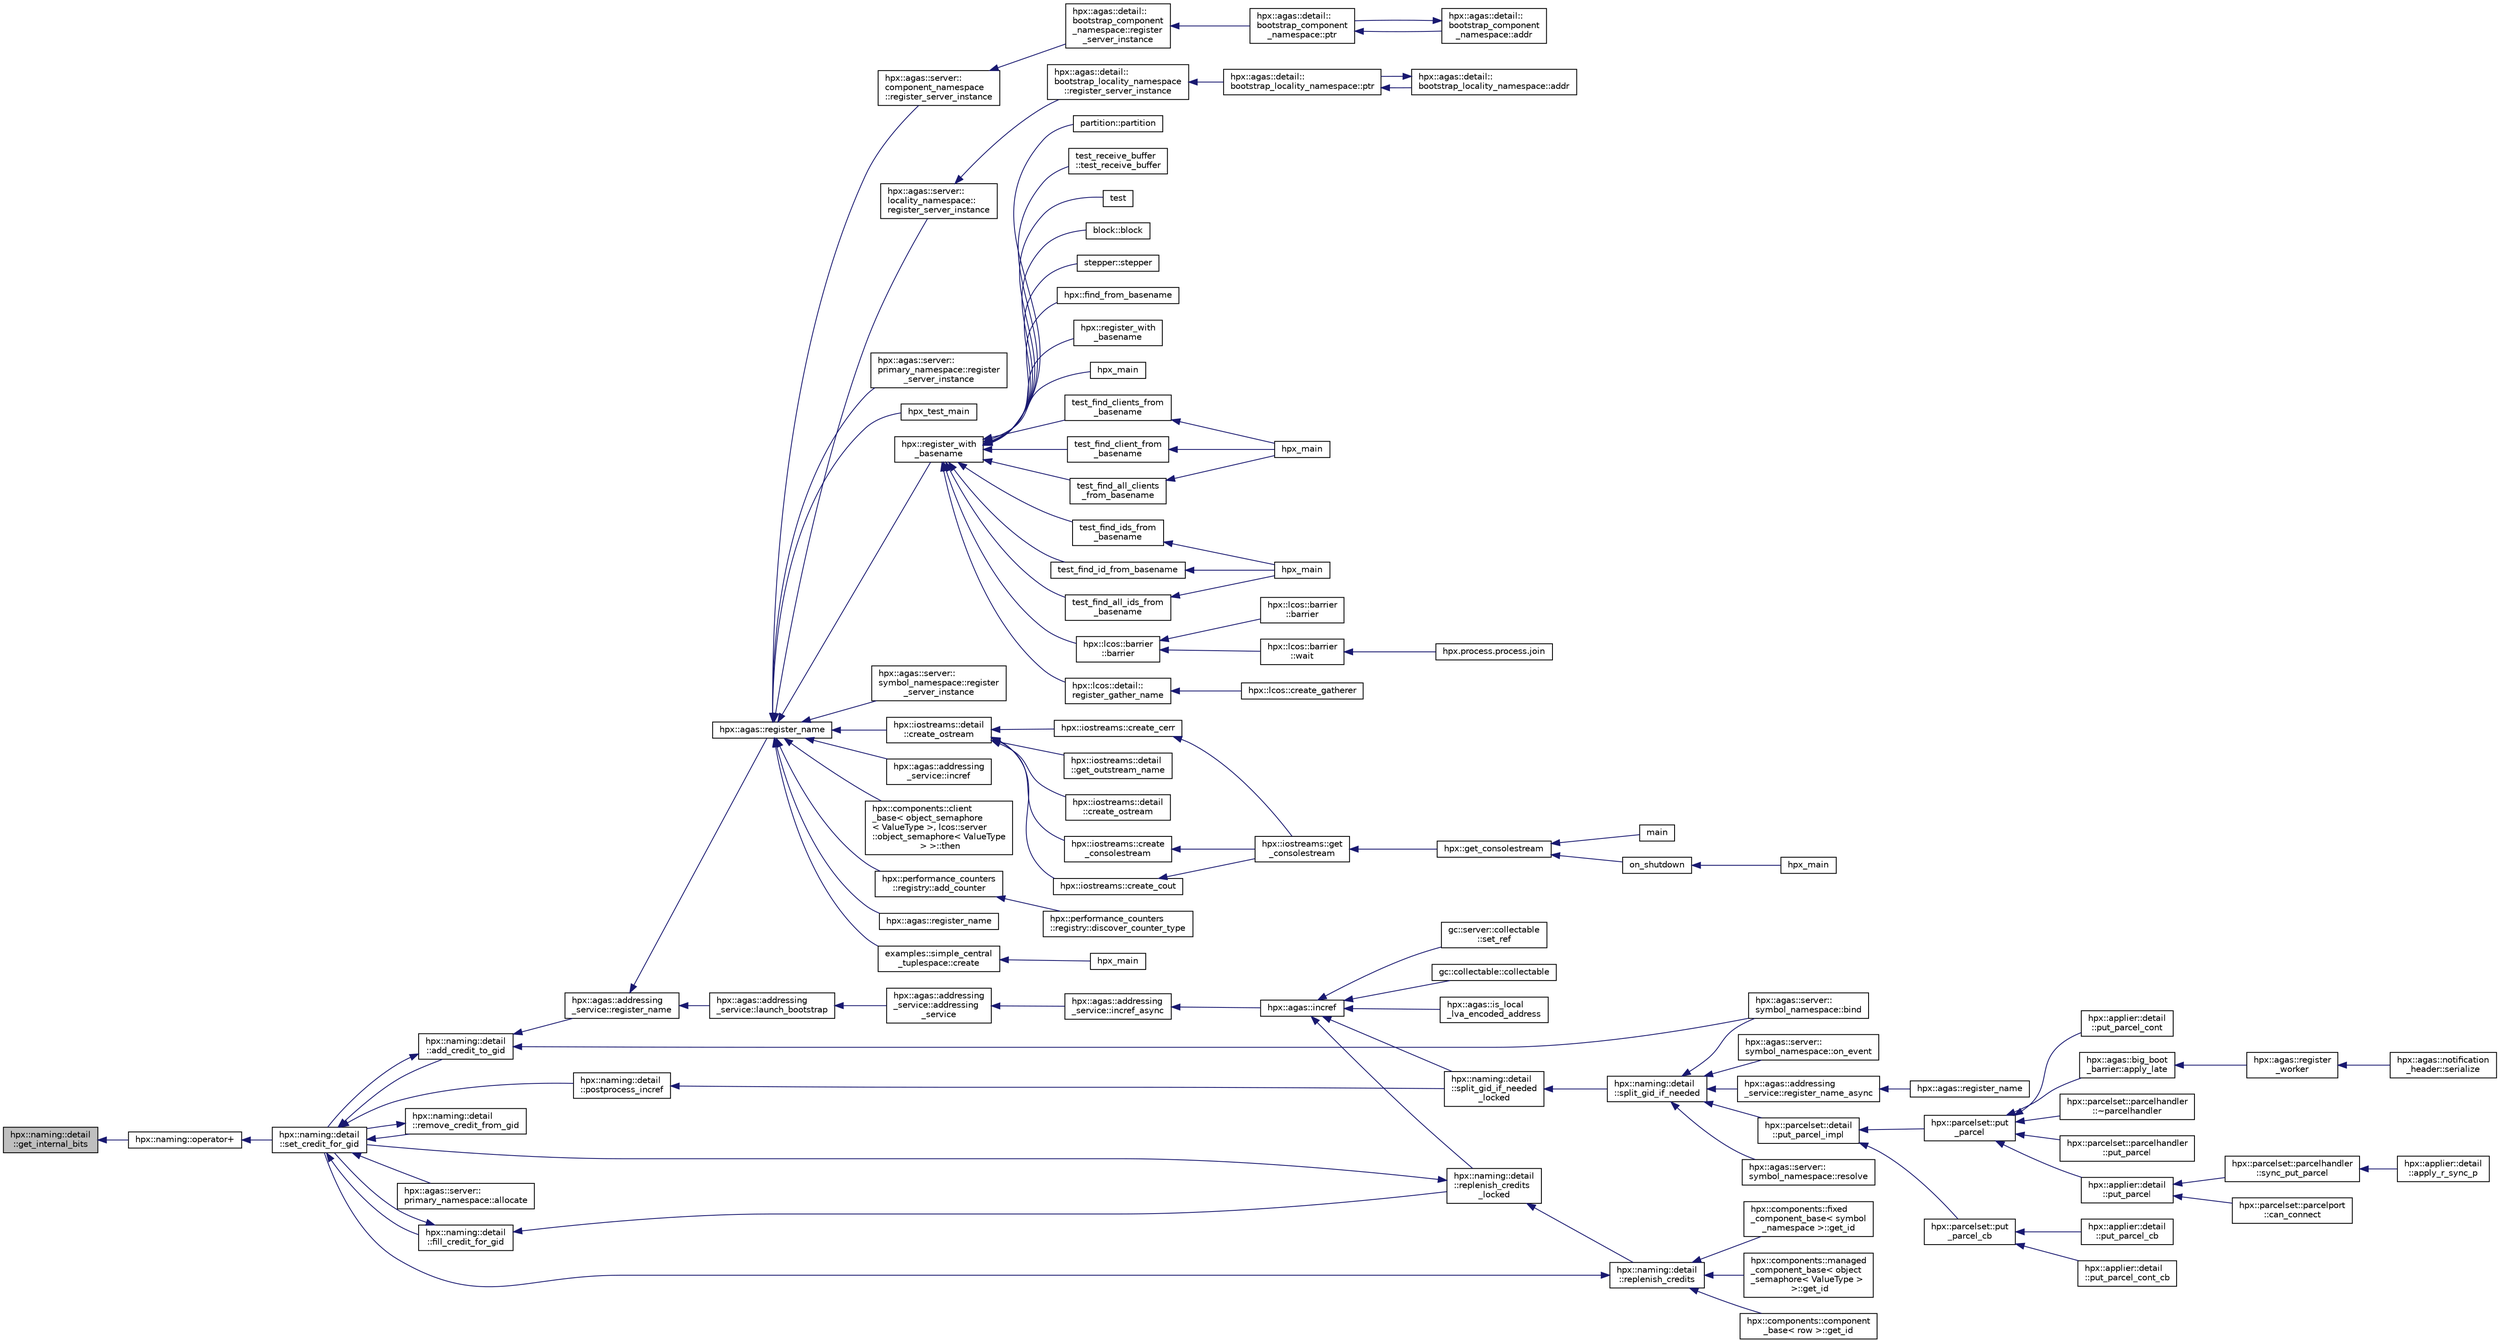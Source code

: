 digraph "hpx::naming::detail::get_internal_bits"
{
  edge [fontname="Helvetica",fontsize="10",labelfontname="Helvetica",labelfontsize="10"];
  node [fontname="Helvetica",fontsize="10",shape=record];
  rankdir="LR";
  Node685 [label="hpx::naming::detail\l::get_internal_bits",height=0.2,width=0.4,color="black", fillcolor="grey75", style="filled", fontcolor="black"];
  Node685 -> Node686 [dir="back",color="midnightblue",fontsize="10",style="solid",fontname="Helvetica"];
  Node686 [label="hpx::naming::operator+",height=0.2,width=0.4,color="black", fillcolor="white", style="filled",URL="$d4/dc9/namespacehpx_1_1naming.html#a6c9fa9568261a3b3fe63b13ecc15d928"];
  Node686 -> Node687 [dir="back",color="midnightblue",fontsize="10",style="solid",fontname="Helvetica"];
  Node687 [label="hpx::naming::detail\l::set_credit_for_gid",height=0.2,width=0.4,color="black", fillcolor="white", style="filled",URL="$d5/d18/namespacehpx_1_1naming_1_1detail.html#a87703193ff814a4e1c912e98e655ec51"];
  Node687 -> Node688 [dir="back",color="midnightblue",fontsize="10",style="solid",fontname="Helvetica"];
  Node688 [label="hpx::naming::detail\l::postprocess_incref",height=0.2,width=0.4,color="black", fillcolor="white", style="filled",URL="$d5/d18/namespacehpx_1_1naming_1_1detail.html#a9d2708b2b1a4087d64195137b077ef1d"];
  Node688 -> Node689 [dir="back",color="midnightblue",fontsize="10",style="solid",fontname="Helvetica"];
  Node689 [label="hpx::naming::detail\l::split_gid_if_needed\l_locked",height=0.2,width=0.4,color="black", fillcolor="white", style="filled",URL="$d5/d18/namespacehpx_1_1naming_1_1detail.html#a8a41d874bb719f702a76d483293d9d56"];
  Node689 -> Node690 [dir="back",color="midnightblue",fontsize="10",style="solid",fontname="Helvetica"];
  Node690 [label="hpx::naming::detail\l::split_gid_if_needed",height=0.2,width=0.4,color="black", fillcolor="white", style="filled",URL="$d5/d18/namespacehpx_1_1naming_1_1detail.html#a106949fcb9087fb6bdca67d048d6568f"];
  Node690 -> Node691 [dir="back",color="midnightblue",fontsize="10",style="solid",fontname="Helvetica"];
  Node691 [label="hpx::agas::addressing\l_service::register_name_async",height=0.2,width=0.4,color="black", fillcolor="white", style="filled",URL="$db/d58/structhpx_1_1agas_1_1addressing__service.html#adfd0ce835927a3c0396b6fc9e9fbb3cf"];
  Node691 -> Node692 [dir="back",color="midnightblue",fontsize="10",style="solid",fontname="Helvetica"];
  Node692 [label="hpx::agas::register_name",height=0.2,width=0.4,color="black", fillcolor="white", style="filled",URL="$dc/d54/namespacehpx_1_1agas.html#adc43905ef74ad9948375f3948b64fc2f"];
  Node690 -> Node693 [dir="back",color="midnightblue",fontsize="10",style="solid",fontname="Helvetica"];
  Node693 [label="hpx::parcelset::detail\l::put_parcel_impl",height=0.2,width=0.4,color="black", fillcolor="white", style="filled",URL="$dc/d4e/namespacehpx_1_1parcelset_1_1detail.html#a0dfe29365976960c7f5db6388e8ce603"];
  Node693 -> Node694 [dir="back",color="midnightblue",fontsize="10",style="solid",fontname="Helvetica"];
  Node694 [label="hpx::parcelset::put\l_parcel",height=0.2,width=0.4,color="black", fillcolor="white", style="filled",URL="$d4/d41/namespacehpx_1_1parcelset.html#a53a9f5c6cf260dc8d06d194c96182b65"];
  Node694 -> Node695 [dir="back",color="midnightblue",fontsize="10",style="solid",fontname="Helvetica"];
  Node695 [label="hpx::applier::detail\l::put_parcel",height=0.2,width=0.4,color="black", fillcolor="white", style="filled",URL="$d1/d2a/namespacehpx_1_1applier_1_1detail.html#a4d568b8071bb894a09fabfba232c2663"];
  Node695 -> Node696 [dir="back",color="midnightblue",fontsize="10",style="solid",fontname="Helvetica"];
  Node696 [label="hpx::parcelset::parcelhandler\l::sync_put_parcel",height=0.2,width=0.4,color="black", fillcolor="white", style="filled",URL="$d4/d2f/classhpx_1_1parcelset_1_1parcelhandler.html#ad478f8b244ec822fcbcb84aa67b17497"];
  Node696 -> Node697 [dir="back",color="midnightblue",fontsize="10",style="solid",fontname="Helvetica"];
  Node697 [label="hpx::applier::detail\l::apply_r_sync_p",height=0.2,width=0.4,color="black", fillcolor="white", style="filled",URL="$d1/d2a/namespacehpx_1_1applier_1_1detail.html#ab69485311adeb590afa621a4b4be595d"];
  Node695 -> Node698 [dir="back",color="midnightblue",fontsize="10",style="solid",fontname="Helvetica"];
  Node698 [label="hpx::parcelset::parcelport\l::can_connect",height=0.2,width=0.4,color="black", fillcolor="white", style="filled",URL="$d9/d67/classhpx_1_1parcelset_1_1parcelport.html#a68bd6750625124e4de6309e74283a767"];
  Node694 -> Node699 [dir="back",color="midnightblue",fontsize="10",style="solid",fontname="Helvetica"];
  Node699 [label="hpx::applier::detail\l::put_parcel_cont",height=0.2,width=0.4,color="black", fillcolor="white", style="filled",URL="$d1/d2a/namespacehpx_1_1applier_1_1detail.html#aa5119ce6a8f642d2bacf23dc42ade0f9"];
  Node694 -> Node700 [dir="back",color="midnightblue",fontsize="10",style="solid",fontname="Helvetica"];
  Node700 [label="hpx::agas::big_boot\l_barrier::apply_late",height=0.2,width=0.4,color="black", fillcolor="white", style="filled",URL="$d8/db6/structhpx_1_1agas_1_1big__boot__barrier.html#a9148a04a25bea5a37d77b3ff20e1ebfb"];
  Node700 -> Node701 [dir="back",color="midnightblue",fontsize="10",style="solid",fontname="Helvetica"];
  Node701 [label="hpx::agas::register\l_worker",height=0.2,width=0.4,color="black", fillcolor="white", style="filled",URL="$dc/d54/namespacehpx_1_1agas.html#a3c98dc053a97fca0f3f3b5719d9f8336"];
  Node701 -> Node702 [dir="back",color="midnightblue",fontsize="10",style="solid",fontname="Helvetica"];
  Node702 [label="hpx::agas::notification\l_header::serialize",height=0.2,width=0.4,color="black", fillcolor="white", style="filled",URL="$de/dae/structhpx_1_1agas_1_1notification__header.html#aa028cf0e80baf9259523c340c4568634"];
  Node694 -> Node703 [dir="back",color="midnightblue",fontsize="10",style="solid",fontname="Helvetica"];
  Node703 [label="hpx::parcelset::parcelhandler\l::~parcelhandler",height=0.2,width=0.4,color="black", fillcolor="white", style="filled",URL="$d4/d2f/classhpx_1_1parcelset_1_1parcelhandler.html#a938c1c4259b1be845dc0197465969a17"];
  Node694 -> Node704 [dir="back",color="midnightblue",fontsize="10",style="solid",fontname="Helvetica"];
  Node704 [label="hpx::parcelset::parcelhandler\l::put_parcel",height=0.2,width=0.4,color="black", fillcolor="white", style="filled",URL="$d4/d2f/classhpx_1_1parcelset_1_1parcelhandler.html#aad45344f98c3f15456325c7270ae5ade"];
  Node693 -> Node705 [dir="back",color="midnightblue",fontsize="10",style="solid",fontname="Helvetica"];
  Node705 [label="hpx::parcelset::put\l_parcel_cb",height=0.2,width=0.4,color="black", fillcolor="white", style="filled",URL="$d4/d41/namespacehpx_1_1parcelset.html#a44a60f48094a44cbb7f52b7807dc56ff"];
  Node705 -> Node706 [dir="back",color="midnightblue",fontsize="10",style="solid",fontname="Helvetica"];
  Node706 [label="hpx::applier::detail\l::put_parcel_cb",height=0.2,width=0.4,color="black", fillcolor="white", style="filled",URL="$d1/d2a/namespacehpx_1_1applier_1_1detail.html#a96b7471f7a59fa4d3d298e562507c339"];
  Node705 -> Node707 [dir="back",color="midnightblue",fontsize="10",style="solid",fontname="Helvetica"];
  Node707 [label="hpx::applier::detail\l::put_parcel_cont_cb",height=0.2,width=0.4,color="black", fillcolor="white", style="filled",URL="$d1/d2a/namespacehpx_1_1applier_1_1detail.html#acb5d7569cd53998c51e4b48f09d62e83"];
  Node690 -> Node708 [dir="back",color="midnightblue",fontsize="10",style="solid",fontname="Helvetica"];
  Node708 [label="hpx::agas::server::\lsymbol_namespace::bind",height=0.2,width=0.4,color="black", fillcolor="white", style="filled",URL="$dc/da6/structhpx_1_1agas_1_1server_1_1symbol__namespace.html#a229ead0876ac8c5754793a2ca68de559"];
  Node690 -> Node709 [dir="back",color="midnightblue",fontsize="10",style="solid",fontname="Helvetica"];
  Node709 [label="hpx::agas::server::\lsymbol_namespace::resolve",height=0.2,width=0.4,color="black", fillcolor="white", style="filled",URL="$dc/da6/structhpx_1_1agas_1_1server_1_1symbol__namespace.html#aec3fc24e40dc96142eb77537945e92d5"];
  Node690 -> Node710 [dir="back",color="midnightblue",fontsize="10",style="solid",fontname="Helvetica"];
  Node710 [label="hpx::agas::server::\lsymbol_namespace::on_event",height=0.2,width=0.4,color="black", fillcolor="white", style="filled",URL="$dc/da6/structhpx_1_1agas_1_1server_1_1symbol__namespace.html#abbfcf18e8d40612e4fa618a39a2fc492"];
  Node687 -> Node711 [dir="back",color="midnightblue",fontsize="10",style="solid",fontname="Helvetica"];
  Node711 [label="hpx::naming::detail\l::add_credit_to_gid",height=0.2,width=0.4,color="black", fillcolor="white", style="filled",URL="$d5/d18/namespacehpx_1_1naming_1_1detail.html#ab13848a91587535a393be4def980e832"];
  Node711 -> Node712 [dir="back",color="midnightblue",fontsize="10",style="solid",fontname="Helvetica"];
  Node712 [label="hpx::agas::addressing\l_service::register_name",height=0.2,width=0.4,color="black", fillcolor="white", style="filled",URL="$db/d58/structhpx_1_1agas_1_1addressing__service.html#a5929d7fd681a5ed692bfbeaa503fc32d",tooltip="Register a global name with a global address (id) "];
  Node712 -> Node713 [dir="back",color="midnightblue",fontsize="10",style="solid",fontname="Helvetica"];
  Node713 [label="hpx::agas::addressing\l_service::launch_bootstrap",height=0.2,width=0.4,color="black", fillcolor="white", style="filled",URL="$db/d58/structhpx_1_1agas_1_1addressing__service.html#a664380be3597d3ca31677b2ae5800e76"];
  Node713 -> Node714 [dir="back",color="midnightblue",fontsize="10",style="solid",fontname="Helvetica"];
  Node714 [label="hpx::agas::addressing\l_service::addressing\l_service",height=0.2,width=0.4,color="black", fillcolor="white", style="filled",URL="$db/d58/structhpx_1_1agas_1_1addressing__service.html#a4cd885b12c530009f44f7372c197d54f"];
  Node714 -> Node715 [dir="back",color="midnightblue",fontsize="10",style="solid",fontname="Helvetica"];
  Node715 [label="hpx::agas::addressing\l_service::incref_async",height=0.2,width=0.4,color="black", fillcolor="white", style="filled",URL="$db/d58/structhpx_1_1agas_1_1addressing__service.html#adae9df2634cf648f129f203c3678c1c1",tooltip="Increment the global reference count for the given id. "];
  Node715 -> Node716 [dir="back",color="midnightblue",fontsize="10",style="solid",fontname="Helvetica"];
  Node716 [label="hpx::agas::incref",height=0.2,width=0.4,color="black", fillcolor="white", style="filled",URL="$dc/d54/namespacehpx_1_1agas.html#aad81d2ea721c1a5692e243ef07bf164f"];
  Node716 -> Node717 [dir="back",color="midnightblue",fontsize="10",style="solid",fontname="Helvetica"];
  Node717 [label="hpx::agas::is_local\l_lva_encoded_address",height=0.2,width=0.4,color="black", fillcolor="white", style="filled",URL="$dc/d54/namespacehpx_1_1agas.html#abb5e5584ed3b536ace8e3f58415e24c2"];
  Node716 -> Node718 [dir="back",color="midnightblue",fontsize="10",style="solid",fontname="Helvetica"];
  Node718 [label="gc::server::collectable\l::set_ref",height=0.2,width=0.4,color="black", fillcolor="white", style="filled",URL="$da/d76/structgc_1_1server_1_1collectable.html#a8e123e39f5a85da593dc15b5f872748d"];
  Node716 -> Node719 [dir="back",color="midnightblue",fontsize="10",style="solid",fontname="Helvetica"];
  Node719 [label="gc::collectable::collectable",height=0.2,width=0.4,color="black", fillcolor="white", style="filled",URL="$da/d23/structgc_1_1collectable.html#a9ac791be34891330ff8192ac2ef68c7c"];
  Node716 -> Node689 [dir="back",color="midnightblue",fontsize="10",style="solid",fontname="Helvetica"];
  Node716 -> Node720 [dir="back",color="midnightblue",fontsize="10",style="solid",fontname="Helvetica"];
  Node720 [label="hpx::naming::detail\l::replenish_credits\l_locked",height=0.2,width=0.4,color="black", fillcolor="white", style="filled",URL="$d5/d18/namespacehpx_1_1naming_1_1detail.html#a011ed4fa9a2f4d4319adc54943fa03d6"];
  Node720 -> Node721 [dir="back",color="midnightblue",fontsize="10",style="solid",fontname="Helvetica"];
  Node721 [label="hpx::naming::detail\l::replenish_credits",height=0.2,width=0.4,color="black", fillcolor="white", style="filled",URL="$d5/d18/namespacehpx_1_1naming_1_1detail.html#aab806d937bd01894af129d3d3cbb22f4"];
  Node721 -> Node722 [dir="back",color="midnightblue",fontsize="10",style="solid",fontname="Helvetica"];
  Node722 [label="hpx::components::component\l_base\< row \>::get_id",height=0.2,width=0.4,color="black", fillcolor="white", style="filled",URL="$d2/de6/classhpx_1_1components_1_1component__base.html#a4c8fd93514039bdf01c48d66d82b19cd"];
  Node721 -> Node723 [dir="back",color="midnightblue",fontsize="10",style="solid",fontname="Helvetica"];
  Node723 [label="hpx::components::fixed\l_component_base\< symbol\l_namespace \>::get_id",height=0.2,width=0.4,color="black", fillcolor="white", style="filled",URL="$df/dfd/classhpx_1_1components_1_1fixed__component__base.html#a3066d2c2779a65cd20ce98b87e4dd4c2"];
  Node721 -> Node724 [dir="back",color="midnightblue",fontsize="10",style="solid",fontname="Helvetica"];
  Node724 [label="hpx::components::managed\l_component_base\< object\l_semaphore\< ValueType \>\l \>::get_id",height=0.2,width=0.4,color="black", fillcolor="white", style="filled",URL="$d1/d7b/classhpx_1_1components_1_1managed__component__base.html#ac026850ad861e1da5393943cf5751708"];
  Node721 -> Node687 [dir="back",color="midnightblue",fontsize="10",style="solid",fontname="Helvetica"];
  Node720 -> Node687 [dir="back",color="midnightblue",fontsize="10",style="solid",fontname="Helvetica"];
  Node712 -> Node725 [dir="back",color="midnightblue",fontsize="10",style="solid",fontname="Helvetica"];
  Node725 [label="hpx::agas::register_name",height=0.2,width=0.4,color="black", fillcolor="white", style="filled",URL="$dc/d54/namespacehpx_1_1agas.html#a3812793adbf5e7d8c6b468595ac0823f"];
  Node725 -> Node726 [dir="back",color="midnightblue",fontsize="10",style="solid",fontname="Helvetica"];
  Node726 [label="hpx::register_with\l_basename",height=0.2,width=0.4,color="black", fillcolor="white", style="filled",URL="$d8/d83/namespacehpx.html#acf88178dc8c98cb0d7396325b3ccffdd",tooltip="Register the given id using the given base name. "];
  Node726 -> Node727 [dir="back",color="midnightblue",fontsize="10",style="solid",fontname="Helvetica"];
  Node727 [label="stepper::stepper",height=0.2,width=0.4,color="black", fillcolor="white", style="filled",URL="$d0/da6/structstepper.html#a3d3b661e2502d80c80775c190f5585e2"];
  Node726 -> Node728 [dir="back",color="midnightblue",fontsize="10",style="solid",fontname="Helvetica"];
  Node728 [label="hpx::lcos::barrier\l::barrier",height=0.2,width=0.4,color="black", fillcolor="white", style="filled",URL="$d9/dab/classhpx_1_1lcos_1_1barrier.html#ae8e5bad1b2828970404b5d280137d579"];
  Node728 -> Node729 [dir="back",color="midnightblue",fontsize="10",style="solid",fontname="Helvetica"];
  Node729 [label="hpx::lcos::barrier\l::barrier",height=0.2,width=0.4,color="black", fillcolor="white", style="filled",URL="$d9/dab/classhpx_1_1lcos_1_1barrier.html#a8a9fc05508fad7cd1d8014bee0e1d221"];
  Node728 -> Node730 [dir="back",color="midnightblue",fontsize="10",style="solid",fontname="Helvetica"];
  Node730 [label="hpx::lcos::barrier\l::wait",height=0.2,width=0.4,color="black", fillcolor="white", style="filled",URL="$d9/dab/classhpx_1_1lcos_1_1barrier.html#a1fcac5ce49dd1b9800affc8c8b84e4c9"];
  Node730 -> Node731 [dir="back",color="midnightblue",fontsize="10",style="solid",fontname="Helvetica"];
  Node731 [label="hpx.process.process.join",height=0.2,width=0.4,color="black", fillcolor="white", style="filled",URL="$d3/d41/classhpx_1_1process_1_1process.html#acc7ec4687f3bf5ae121ef7b494d991d8"];
  Node726 -> Node732 [dir="back",color="midnightblue",fontsize="10",style="solid",fontname="Helvetica"];
  Node732 [label="hpx::find_from_basename",height=0.2,width=0.4,color="black", fillcolor="white", style="filled",URL="$d8/d83/namespacehpx.html#a02d4c4317d9d663b22c2e47aab0b56df",tooltip="Return registered id from the given base name and sequence number. "];
  Node726 -> Node733 [dir="back",color="midnightblue",fontsize="10",style="solid",fontname="Helvetica"];
  Node733 [label="hpx::register_with\l_basename",height=0.2,width=0.4,color="black", fillcolor="white", style="filled",URL="$d8/d83/namespacehpx.html#a09a6c6ffc84d21df225c3f5730de31d0"];
  Node726 -> Node734 [dir="back",color="midnightblue",fontsize="10",style="solid",fontname="Helvetica"];
  Node734 [label="hpx_main",height=0.2,width=0.4,color="black", fillcolor="white", style="filled",URL="$db/d8d/duplicate__id__registration__1596_8cpp.html#aefd26dd818037509b2241068d57e3e1d"];
  Node726 -> Node735 [dir="back",color="midnightblue",fontsize="10",style="solid",fontname="Helvetica"];
  Node735 [label="test_find_all_clients\l_from_basename",height=0.2,width=0.4,color="black", fillcolor="white", style="filled",URL="$dc/d15/find__clients__from__prefix_8cpp.html#aa57a9747db04f3feb78e2e423232d1f9"];
  Node735 -> Node736 [dir="back",color="midnightblue",fontsize="10",style="solid",fontname="Helvetica"];
  Node736 [label="hpx_main",height=0.2,width=0.4,color="black", fillcolor="white", style="filled",URL="$dc/d15/find__clients__from__prefix_8cpp.html#aefd26dd818037509b2241068d57e3e1d"];
  Node726 -> Node737 [dir="back",color="midnightblue",fontsize="10",style="solid",fontname="Helvetica"];
  Node737 [label="test_find_clients_from\l_basename",height=0.2,width=0.4,color="black", fillcolor="white", style="filled",URL="$dc/d15/find__clients__from__prefix_8cpp.html#a6fef840f56014443521cc99c2d9d781c"];
  Node737 -> Node736 [dir="back",color="midnightblue",fontsize="10",style="solid",fontname="Helvetica"];
  Node726 -> Node738 [dir="back",color="midnightblue",fontsize="10",style="solid",fontname="Helvetica"];
  Node738 [label="test_find_client_from\l_basename",height=0.2,width=0.4,color="black", fillcolor="white", style="filled",URL="$dc/d15/find__clients__from__prefix_8cpp.html#a61a7f45bc9dd018d57ea2230824dab25"];
  Node738 -> Node736 [dir="back",color="midnightblue",fontsize="10",style="solid",fontname="Helvetica"];
  Node726 -> Node739 [dir="back",color="midnightblue",fontsize="10",style="solid",fontname="Helvetica"];
  Node739 [label="test_find_all_ids_from\l_basename",height=0.2,width=0.4,color="black", fillcolor="white", style="filled",URL="$dc/df3/find__ids__from__prefix_8cpp.html#a369302d85871c563e109f575d4c3d29c"];
  Node739 -> Node740 [dir="back",color="midnightblue",fontsize="10",style="solid",fontname="Helvetica"];
  Node740 [label="hpx_main",height=0.2,width=0.4,color="black", fillcolor="white", style="filled",URL="$dc/df3/find__ids__from__prefix_8cpp.html#aefd26dd818037509b2241068d57e3e1d"];
  Node726 -> Node741 [dir="back",color="midnightblue",fontsize="10",style="solid",fontname="Helvetica"];
  Node741 [label="test_find_ids_from\l_basename",height=0.2,width=0.4,color="black", fillcolor="white", style="filled",URL="$dc/df3/find__ids__from__prefix_8cpp.html#a4526a7a41c258e2aedcdabd4ece4f4ba"];
  Node741 -> Node740 [dir="back",color="midnightblue",fontsize="10",style="solid",fontname="Helvetica"];
  Node726 -> Node742 [dir="back",color="midnightblue",fontsize="10",style="solid",fontname="Helvetica"];
  Node742 [label="test_find_id_from_basename",height=0.2,width=0.4,color="black", fillcolor="white", style="filled",URL="$dc/df3/find__ids__from__prefix_8cpp.html#a35b932e250f78d774db87c971e42adce"];
  Node742 -> Node740 [dir="back",color="midnightblue",fontsize="10",style="solid",fontname="Helvetica"];
  Node726 -> Node743 [dir="back",color="midnightblue",fontsize="10",style="solid",fontname="Helvetica"];
  Node743 [label="hpx::lcos::detail::\lregister_gather_name",height=0.2,width=0.4,color="black", fillcolor="white", style="filled",URL="$d4/d6c/namespacehpx_1_1lcos_1_1detail.html#afb3d3eafe04150308d004869a96242b3"];
  Node743 -> Node744 [dir="back",color="midnightblue",fontsize="10",style="solid",fontname="Helvetica"];
  Node744 [label="hpx::lcos::create_gatherer",height=0.2,width=0.4,color="black", fillcolor="white", style="filled",URL="$d2/dc9/namespacehpx_1_1lcos.html#aaa3e2a825ca566eee4e3c0cfc19b5dc3"];
  Node726 -> Node745 [dir="back",color="midnightblue",fontsize="10",style="solid",fontname="Helvetica"];
  Node745 [label="partition::partition",height=0.2,width=0.4,color="black", fillcolor="white", style="filled",URL="$d3/d98/structpartition.html#a949115c70a8ed7802ec756677063507b"];
  Node726 -> Node746 [dir="back",color="midnightblue",fontsize="10",style="solid",fontname="Helvetica"];
  Node746 [label="test_receive_buffer\l::test_receive_buffer",height=0.2,width=0.4,color="black", fillcolor="white", style="filled",URL="$d1/d2e/structtest__receive__buffer.html#a501e8703c3a9d33b23c67cc3782a3052"];
  Node726 -> Node747 [dir="back",color="midnightblue",fontsize="10",style="solid",fontname="Helvetica"];
  Node747 [label="test",height=0.2,width=0.4,color="black", fillcolor="white", style="filled",URL="$db/d95/register__with__basename__1804_8cpp.html#ae1a3968e7947464bee7714f6d43b7002"];
  Node726 -> Node748 [dir="back",color="midnightblue",fontsize="10",style="solid",fontname="Helvetica"];
  Node748 [label="block::block",height=0.2,width=0.4,color="black", fillcolor="white", style="filled",URL="$d1/d7f/structblock.html#ad2fe04030b850ffa3f213c85f848c0c9"];
  Node725 -> Node749 [dir="back",color="midnightblue",fontsize="10",style="solid",fontname="Helvetica"];
  Node749 [label="hpx::agas::addressing\l_service::incref",height=0.2,width=0.4,color="black", fillcolor="white", style="filled",URL="$db/d58/structhpx_1_1agas_1_1addressing__service.html#a77add8ef493b3ff577876bbbde8b2ead"];
  Node725 -> Node750 [dir="back",color="midnightblue",fontsize="10",style="solid",fontname="Helvetica"];
  Node750 [label="hpx::components::client\l_base\< object_semaphore\l\< ValueType \>, lcos::server\l::object_semaphore\< ValueType\l \> \>::then",height=0.2,width=0.4,color="black", fillcolor="white", style="filled",URL="$d9/dad/classhpx_1_1components_1_1client__base.html#a195e205b5917c50455e9eab169045a2f"];
  Node725 -> Node751 [dir="back",color="midnightblue",fontsize="10",style="solid",fontname="Helvetica"];
  Node751 [label="hpx::agas::server::\lcomponent_namespace\l::register_server_instance",height=0.2,width=0.4,color="black", fillcolor="white", style="filled",URL="$d4/dc8/structhpx_1_1agas_1_1server_1_1component__namespace.html#aa114cf679cc56f70c05ab18aff971ecb"];
  Node751 -> Node752 [dir="back",color="midnightblue",fontsize="10",style="solid",fontname="Helvetica"];
  Node752 [label="hpx::agas::detail::\lbootstrap_component\l_namespace::register\l_server_instance",height=0.2,width=0.4,color="black", fillcolor="white", style="filled",URL="$d4/db7/structhpx_1_1agas_1_1detail_1_1bootstrap__component__namespace.html#abbc31dcbeb87361092d40afcfbd456b8"];
  Node752 -> Node753 [dir="back",color="midnightblue",fontsize="10",style="solid",fontname="Helvetica"];
  Node753 [label="hpx::agas::detail::\lbootstrap_component\l_namespace::ptr",height=0.2,width=0.4,color="black", fillcolor="white", style="filled",URL="$d4/db7/structhpx_1_1agas_1_1detail_1_1bootstrap__component__namespace.html#a2ddc1b51e40d6b5c32f7eeba52a7527d"];
  Node753 -> Node754 [dir="back",color="midnightblue",fontsize="10",style="solid",fontname="Helvetica"];
  Node754 [label="hpx::agas::detail::\lbootstrap_component\l_namespace::addr",height=0.2,width=0.4,color="black", fillcolor="white", style="filled",URL="$d4/db7/structhpx_1_1agas_1_1detail_1_1bootstrap__component__namespace.html#a4947343cef580d3a72f9fcb6803a54b1"];
  Node754 -> Node753 [dir="back",color="midnightblue",fontsize="10",style="solid",fontname="Helvetica"];
  Node725 -> Node755 [dir="back",color="midnightblue",fontsize="10",style="solid",fontname="Helvetica"];
  Node755 [label="hpx::agas::register_name",height=0.2,width=0.4,color="black", fillcolor="white", style="filled",URL="$dc/d54/namespacehpx_1_1agas.html#a2430195ce3eb5a044693ffff42ac4124"];
  Node725 -> Node756 [dir="back",color="midnightblue",fontsize="10",style="solid",fontname="Helvetica"];
  Node756 [label="hpx::agas::server::\llocality_namespace::\lregister_server_instance",height=0.2,width=0.4,color="black", fillcolor="white", style="filled",URL="$dc/d72/structhpx_1_1agas_1_1server_1_1locality__namespace.html#af1491746c7368e3824c99bc100f18734"];
  Node756 -> Node757 [dir="back",color="midnightblue",fontsize="10",style="solid",fontname="Helvetica"];
  Node757 [label="hpx::agas::detail::\lbootstrap_locality_namespace\l::register_server_instance",height=0.2,width=0.4,color="black", fillcolor="white", style="filled",URL="$d2/d28/structhpx_1_1agas_1_1detail_1_1bootstrap__locality__namespace.html#ae300573bed5ba4de244854736bc93372"];
  Node757 -> Node758 [dir="back",color="midnightblue",fontsize="10",style="solid",fontname="Helvetica"];
  Node758 [label="hpx::agas::detail::\lbootstrap_locality_namespace::ptr",height=0.2,width=0.4,color="black", fillcolor="white", style="filled",URL="$d2/d28/structhpx_1_1agas_1_1detail_1_1bootstrap__locality__namespace.html#a5d4dcef228d9a8e6040f2e404546a7b8"];
  Node758 -> Node759 [dir="back",color="midnightblue",fontsize="10",style="solid",fontname="Helvetica"];
  Node759 [label="hpx::agas::detail::\lbootstrap_locality_namespace::addr",height=0.2,width=0.4,color="black", fillcolor="white", style="filled",URL="$d2/d28/structhpx_1_1agas_1_1detail_1_1bootstrap__locality__namespace.html#a6a5b1a39f25283d49aae9a42b5c4388a"];
  Node759 -> Node758 [dir="back",color="midnightblue",fontsize="10",style="solid",fontname="Helvetica"];
  Node725 -> Node760 [dir="back",color="midnightblue",fontsize="10",style="solid",fontname="Helvetica"];
  Node760 [label="hpx::agas::server::\lprimary_namespace::register\l_server_instance",height=0.2,width=0.4,color="black", fillcolor="white", style="filled",URL="$d7/d3a/structhpx_1_1agas_1_1server_1_1primary__namespace.html#a8d3a53331e87a1a6a16a53a0f5c5d759"];
  Node725 -> Node761 [dir="back",color="midnightblue",fontsize="10",style="solid",fontname="Helvetica"];
  Node761 [label="hpx_test_main",height=0.2,width=0.4,color="black", fillcolor="white", style="filled",URL="$d9/deb/refcnted__symbol__to__local__object_8cpp.html#a9a1c75cfa4bc8637fb9e22dfdca0891a"];
  Node725 -> Node762 [dir="back",color="midnightblue",fontsize="10",style="solid",fontname="Helvetica"];
  Node762 [label="hpx::performance_counters\l::registry::add_counter",height=0.2,width=0.4,color="black", fillcolor="white", style="filled",URL="$d2/d02/classhpx_1_1performance__counters_1_1registry.html#a161780fff85c669515be3253f0e29fa5",tooltip="Add an existing performance counter instance to the registry. "];
  Node762 -> Node763 [dir="back",color="midnightblue",fontsize="10",style="solid",fontname="Helvetica"];
  Node763 [label="hpx::performance_counters\l::registry::discover_counter_type",height=0.2,width=0.4,color="black", fillcolor="white", style="filled",URL="$d2/d02/classhpx_1_1performance__counters_1_1registry.html#af060ad9ba59fefe302c89bd8e80227d9"];
  Node725 -> Node764 [dir="back",color="midnightblue",fontsize="10",style="solid",fontname="Helvetica"];
  Node764 [label="examples::simple_central\l_tuplespace::create",height=0.2,width=0.4,color="black", fillcolor="white", style="filled",URL="$d5/d1b/classexamples_1_1simple__central__tuplespace.html#a56c807f1fdd13e282e0ab8f45fdcf0b7"];
  Node764 -> Node765 [dir="back",color="midnightblue",fontsize="10",style="solid",fontname="Helvetica"];
  Node765 [label="hpx_main",height=0.2,width=0.4,color="black", fillcolor="white", style="filled",URL="$d1/d7b/simple__central__tuplespace__client_8cpp.html#aefd26dd818037509b2241068d57e3e1d"];
  Node725 -> Node766 [dir="back",color="midnightblue",fontsize="10",style="solid",fontname="Helvetica"];
  Node766 [label="hpx::iostreams::detail\l::create_ostream",height=0.2,width=0.4,color="black", fillcolor="white", style="filled",URL="$de/d26/namespacehpx_1_1iostreams_1_1detail.html#a2532c6c409d765cc96f0f062dd1807ea"];
  Node766 -> Node767 [dir="back",color="midnightblue",fontsize="10",style="solid",fontname="Helvetica"];
  Node767 [label="hpx::iostreams::detail\l::get_outstream_name",height=0.2,width=0.4,color="black", fillcolor="white", style="filled",URL="$de/d26/namespacehpx_1_1iostreams_1_1detail.html#a4e5f42733aacfd1b6f845141cc8bd755"];
  Node766 -> Node768 [dir="back",color="midnightblue",fontsize="10",style="solid",fontname="Helvetica"];
  Node768 [label="hpx::iostreams::detail\l::create_ostream",height=0.2,width=0.4,color="black", fillcolor="white", style="filled",URL="$de/d26/namespacehpx_1_1iostreams_1_1detail.html#a6a1ed0a7709d7cba5b0feb9d3752fb31"];
  Node766 -> Node769 [dir="back",color="midnightblue",fontsize="10",style="solid",fontname="Helvetica"];
  Node769 [label="hpx::iostreams::create_cout",height=0.2,width=0.4,color="black", fillcolor="white", style="filled",URL="$dd/d1d/namespacehpx_1_1iostreams.html#a9a178fadf70f9b3c6f74274409a7bc69"];
  Node769 -> Node770 [dir="back",color="midnightblue",fontsize="10",style="solid",fontname="Helvetica"];
  Node770 [label="hpx::iostreams::get\l_consolestream",height=0.2,width=0.4,color="black", fillcolor="white", style="filled",URL="$dd/d1d/namespacehpx_1_1iostreams.html#ac4a2ed792a4f5bdcb286ba83f5cd261d"];
  Node770 -> Node771 [dir="back",color="midnightblue",fontsize="10",style="solid",fontname="Helvetica"];
  Node771 [label="hpx::get_consolestream",height=0.2,width=0.4,color="black", fillcolor="white", style="filled",URL="$d8/d83/namespacehpx.html#af305e0b2731f998440d87c7500187a11"];
  Node771 -> Node772 [dir="back",color="midnightblue",fontsize="10",style="solid",fontname="Helvetica"];
  Node772 [label="main",height=0.2,width=0.4,color="black", fillcolor="white", style="filled",URL="$db/dd0/lost__output__2236_8cpp.html#a3c04138a5bfe5d72780bb7e82a18e627"];
  Node771 -> Node773 [dir="back",color="midnightblue",fontsize="10",style="solid",fontname="Helvetica"];
  Node773 [label="on_shutdown",height=0.2,width=0.4,color="black", fillcolor="white", style="filled",URL="$de/d67/no__output__1173_8cpp.html#ada3655c097ed162539aadedb0de3673b"];
  Node773 -> Node774 [dir="back",color="midnightblue",fontsize="10",style="solid",fontname="Helvetica"];
  Node774 [label="hpx_main",height=0.2,width=0.4,color="black", fillcolor="white", style="filled",URL="$de/d67/no__output__1173_8cpp.html#a4ca51ec94fa82421fc621b58eef7b01c"];
  Node766 -> Node775 [dir="back",color="midnightblue",fontsize="10",style="solid",fontname="Helvetica"];
  Node775 [label="hpx::iostreams::create_cerr",height=0.2,width=0.4,color="black", fillcolor="white", style="filled",URL="$dd/d1d/namespacehpx_1_1iostreams.html#aecf4f2ddc53a24fe917ce7cca0bda378"];
  Node775 -> Node770 [dir="back",color="midnightblue",fontsize="10",style="solid",fontname="Helvetica"];
  Node766 -> Node776 [dir="back",color="midnightblue",fontsize="10",style="solid",fontname="Helvetica"];
  Node776 [label="hpx::iostreams::create\l_consolestream",height=0.2,width=0.4,color="black", fillcolor="white", style="filled",URL="$dd/d1d/namespacehpx_1_1iostreams.html#ade2ebf54e04b80ddcf3c31dd0bad5ece"];
  Node776 -> Node770 [dir="back",color="midnightblue",fontsize="10",style="solid",fontname="Helvetica"];
  Node725 -> Node777 [dir="back",color="midnightblue",fontsize="10",style="solid",fontname="Helvetica"];
  Node777 [label="hpx::agas::server::\lsymbol_namespace::register\l_server_instance",height=0.2,width=0.4,color="black", fillcolor="white", style="filled",URL="$dc/da6/structhpx_1_1agas_1_1server_1_1symbol__namespace.html#ac7de45f2a45cfccf925b88563f61efb0"];
  Node711 -> Node687 [dir="back",color="midnightblue",fontsize="10",style="solid",fontname="Helvetica"];
  Node711 -> Node708 [dir="back",color="midnightblue",fontsize="10",style="solid",fontname="Helvetica"];
  Node687 -> Node778 [dir="back",color="midnightblue",fontsize="10",style="solid",fontname="Helvetica"];
  Node778 [label="hpx::naming::detail\l::remove_credit_from_gid",height=0.2,width=0.4,color="black", fillcolor="white", style="filled",URL="$d5/d18/namespacehpx_1_1naming_1_1detail.html#a3ccb4b028c2c757c0fabdfe58ac07e47"];
  Node778 -> Node687 [dir="back",color="midnightblue",fontsize="10",style="solid",fontname="Helvetica"];
  Node687 -> Node779 [dir="back",color="midnightblue",fontsize="10",style="solid",fontname="Helvetica"];
  Node779 [label="hpx::naming::detail\l::fill_credit_for_gid",height=0.2,width=0.4,color="black", fillcolor="white", style="filled",URL="$d5/d18/namespacehpx_1_1naming_1_1detail.html#a3ec890e6a5b5c8fbd21b11dfe7e50352"];
  Node779 -> Node720 [dir="back",color="midnightblue",fontsize="10",style="solid",fontname="Helvetica"];
  Node779 -> Node687 [dir="back",color="midnightblue",fontsize="10",style="solid",fontname="Helvetica"];
  Node687 -> Node780 [dir="back",color="midnightblue",fontsize="10",style="solid",fontname="Helvetica"];
  Node780 [label="hpx::agas::server::\lprimary_namespace::allocate",height=0.2,width=0.4,color="black", fillcolor="white", style="filled",URL="$d7/d3a/structhpx_1_1agas_1_1server_1_1primary__namespace.html#a87560fb730ac846b91fc7287dc4e247b"];
}
